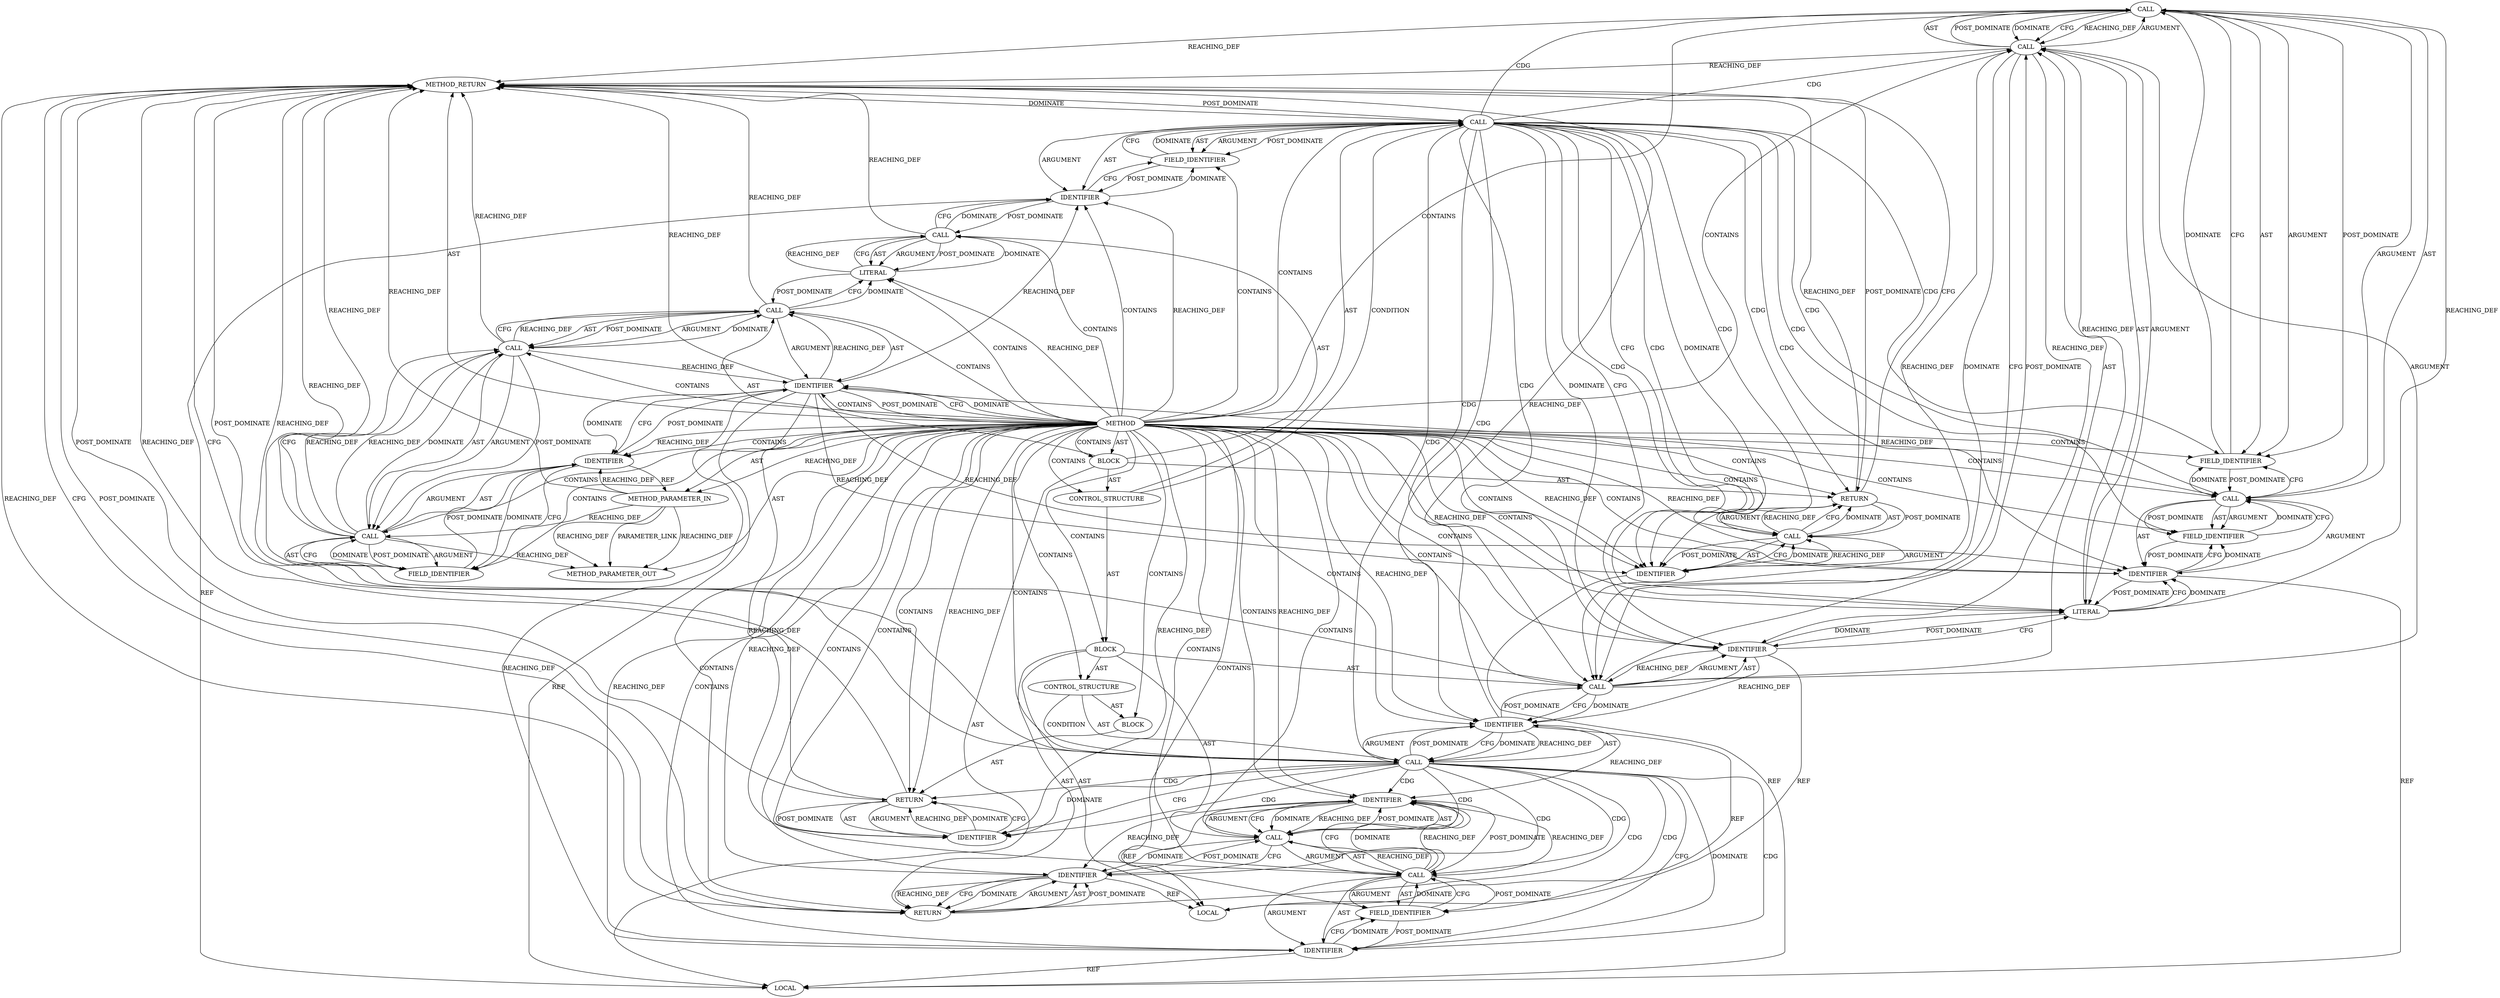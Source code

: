 digraph {
  8584 [label=CALL ORDER=2 ARGUMENT_INDEX=2 CODE="strp->sk->sk_allocation" COLUMN_NUMBER=22 METHOD_FULL_NAME="<operator>.indirectFieldAccess" LINE_NUMBER=104 TYPE_FULL_NAME="<empty>" DISPATCH_TYPE="STATIC_DISPATCH" SIGNATURE="" NAME="<operator>.indirectFieldAccess"]
  8578 [label=BLOCK ORDER=2 ARGUMENT_INDEX=-1 CODE="{
		struct sk_buff *skb;

		/* Replace anchor with an empty skb, this is a little
		 * dangerous but __tls_cur_msg() warns on empty skbs
		 * so hopefully we'll catch abuses.
		 */
		skb = alloc_skb(0, strp->sk->sk_allocation);
		if (!skb)
			return NULL;

		swap(strp->anchor, skb);
		return skb;
	}" COLUMN_NUMBER=23 LINE_NUMBER=97 TYPE_FULL_NAME="void"]
  8572 [label=CALL ORDER=3 ARGUMENT_INDEX=-1 CODE="WARN_ON(1)" COLUMN_NUMBER=2 METHOD_FULL_NAME="WARN_ON" LINE_NUMBER=94 TYPE_FULL_NAME="<empty>" DISPATCH_TYPE="STATIC_DISPATCH" SIGNATURE="" NAME="WARN_ON"]
  8582 [label=CALL ORDER=2 ARGUMENT_INDEX=2 CODE="alloc_skb(0, strp->sk->sk_allocation)" COLUMN_NUMBER=9 METHOD_FULL_NAME="alloc_skb" LINE_NUMBER=104 TYPE_FULL_NAME="<empty>" DISPATCH_TYPE="STATIC_DISPATCH" SIGNATURE="" NAME="alloc_skb"]
  8599 [label=IDENTIFIER ORDER=2 ARGUMENT_INDEX=2 CODE="skb" COLUMN_NUMBER=22 LINE_NUMBER=108 TYPE_FULL_NAME="sk_buff*" NAME="skb"]
  8564 [label=BLOCK ORDER=2 ARGUMENT_INDEX=-1 CODE="{
	struct tls_strparser *strp = &ctx->strp;

#ifdef CONFIG_TLS_DEVICE
	DEBUG_NET_WARN_ON_ONCE(!strp->anchor->decrypted);
#else
	/* This function turns an input into an output,
	 * that can only happen if we have offload.
	 */
	WARN_ON(1);
#endif

	if (strp->copy_mode) {
		struct sk_buff *skb;

		/* Replace anchor with an empty skb, this is a little
		 * dangerous but __tls_cur_msg() warns on empty skbs
		 * so hopefully we'll catch abuses.
		 */
		skb = alloc_skb(0, strp->sk->sk_allocation);
		if (!skb)
			return NULL;

		swap(strp->anchor, skb);
		return skb;
	}

	return tls_strp_msg_make_copy(strp);
}" COLUMN_NUMBER=1 LINE_NUMBER=85 TYPE_FULL_NAME="void"]
  8603 [label=CALL ORDER=1 ARGUMENT_INDEX=-1 CODE="tls_strp_msg_make_copy(strp)" COLUMN_NUMBER=9 METHOD_FULL_NAME="tls_strp_msg_make_copy" LINE_NUMBER=112 TYPE_FULL_NAME="<empty>" DISPATCH_TYPE="STATIC_DISPATCH" SIGNATURE="" NAME="tls_strp_msg_make_copy"]
  8580 [label=CALL ORDER=2 ARGUMENT_INDEX=-1 CODE="skb = alloc_skb(0, strp->sk->sk_allocation)" COLUMN_NUMBER=3 METHOD_FULL_NAME="<operator>.assignment" LINE_NUMBER=104 TYPE_FULL_NAME="<empty>" DISPATCH_TYPE="STATIC_DISPATCH" SIGNATURE="" NAME="<operator>.assignment"]
  8589 [label=CONTROL_STRUCTURE CONTROL_STRUCTURE_TYPE="IF" ORDER=3 PARSER_TYPE_NAME="CASTIfStatement" ARGUMENT_INDEX=-1 CODE="if (!skb)" COLUMN_NUMBER=3 LINE_NUMBER=105]
  8597 [label=IDENTIFIER ORDER=1 ARGUMENT_INDEX=1 CODE="strp" COLUMN_NUMBER=8 LINE_NUMBER=108 TYPE_FULL_NAME="tls_strparser*" NAME="strp"]
  8577 [label=FIELD_IDENTIFIER ORDER=2 ARGUMENT_INDEX=2 CODE="copy_mode" COLUMN_NUMBER=6 LINE_NUMBER=97 CANONICAL_NAME="copy_mode"]
  8581 [label=IDENTIFIER ORDER=1 ARGUMENT_INDEX=1 CODE="skb" COLUMN_NUMBER=3 LINE_NUMBER=104 TYPE_FULL_NAME="sk_buff*" NAME="skb"]
  8593 [label=RETURN ORDER=1 ARGUMENT_INDEX=1 CODE="return NULL;" COLUMN_NUMBER=4 LINE_NUMBER=106]
  8568 [label=CALL ORDER=2 ARGUMENT_INDEX=2 CODE="&ctx->strp" COLUMN_NUMBER=31 METHOD_FULL_NAME="<operator>.addressOf" LINE_NUMBER=86 TYPE_FULL_NAME="<empty>" DISPATCH_TYPE="STATIC_DISPATCH" SIGNATURE="" NAME="<operator>.addressOf"]
  8595 [label=CALL ORDER=4 ARGUMENT_INDEX=-1 CODE="swap(strp->anchor, skb)" COLUMN_NUMBER=3 METHOD_FULL_NAME="swap" LINE_NUMBER=108 TYPE_FULL_NAME="<empty>" DISPATCH_TYPE="STATIC_DISPATCH" SIGNATURE="" NAME="swap"]
  8573 [label=LITERAL ORDER=1 ARGUMENT_INDEX=1 CODE="1" COLUMN_NUMBER=10 LINE_NUMBER=94 TYPE_FULL_NAME="int"]
  21510 [label=METHOD_PARAMETER_OUT ORDER=1 CODE="struct tls_sw_context_rx *ctx" IS_VARIADIC=false COLUMN_NUMBER=37 LINE_NUMBER=84 TYPE_FULL_NAME="tls_sw_context_rx*" EVALUATION_STRATEGY="BY_VALUE" INDEX=1 NAME="ctx"]
  8575 [label=CALL ORDER=1 ARGUMENT_INDEX=-1 CODE="strp->copy_mode" COLUMN_NUMBER=6 METHOD_FULL_NAME="<operator>.indirectFieldAccess" LINE_NUMBER=97 TYPE_FULL_NAME="<empty>" DISPATCH_TYPE="STATIC_DISPATCH" SIGNATURE="" NAME="<operator>.indirectFieldAccess"]
  8567 [label=IDENTIFIER ORDER=1 ARGUMENT_INDEX=1 CODE="strp" COLUMN_NUMBER=24 LINE_NUMBER=86 TYPE_FULL_NAME="tls_strparser*" NAME="strp"]
  8565 [label=LOCAL ORDER=1 CODE="struct tls_strparser* strp" COLUMN_NUMBER=23 LINE_NUMBER=86 TYPE_FULL_NAME="tls_strparser*" NAME="strp"]
  8570 [label=IDENTIFIER ORDER=1 ARGUMENT_INDEX=1 CODE="ctx" COLUMN_NUMBER=32 LINE_NUMBER=86 TYPE_FULL_NAME="tls_sw_context_rx*" NAME="ctx"]
  8583 [label=LITERAL ORDER=1 ARGUMENT_INDEX=1 CODE="0" COLUMN_NUMBER=19 LINE_NUMBER=104 TYPE_FULL_NAME="int"]
  8571 [label=FIELD_IDENTIFIER ORDER=2 ARGUMENT_INDEX=2 CODE="strp" COLUMN_NUMBER=32 LINE_NUMBER=86 CANONICAL_NAME="strp"]
  8591 [label=IDENTIFIER ORDER=1 ARGUMENT_INDEX=1 CODE="skb" COLUMN_NUMBER=8 LINE_NUMBER=105 TYPE_FULL_NAME="sk_buff*" NAME="skb"]
  8598 [label=FIELD_IDENTIFIER ORDER=2 ARGUMENT_INDEX=2 CODE="anchor" COLUMN_NUMBER=8 LINE_NUMBER=108 CANONICAL_NAME="anchor"]
  8592 [label=BLOCK ORDER=2 ARGUMENT_INDEX=-1 CODE="<empty>" COLUMN_NUMBER=4 LINE_NUMBER=106 TYPE_FULL_NAME="void"]
  8574 [label=CONTROL_STRUCTURE CONTROL_STRUCTURE_TYPE="IF" ORDER=4 PARSER_TYPE_NAME="CASTIfStatement" ARGUMENT_INDEX=-1 CODE="if (strp->copy_mode)" COLUMN_NUMBER=2 LINE_NUMBER=97]
  8563 [label=METHOD_PARAMETER_IN ORDER=1 CODE="struct tls_sw_context_rx *ctx" IS_VARIADIC=false COLUMN_NUMBER=37 LINE_NUMBER=84 TYPE_FULL_NAME="tls_sw_context_rx*" EVALUATION_STRATEGY="BY_VALUE" INDEX=1 NAME="ctx"]
  8604 [label=IDENTIFIER ORDER=1 ARGUMENT_INDEX=1 CODE="strp" COLUMN_NUMBER=32 LINE_NUMBER=112 TYPE_FULL_NAME="tls_strparser*" NAME="strp"]
  8601 [label=IDENTIFIER ORDER=1 ARGUMENT_INDEX=-1 CODE="skb" COLUMN_NUMBER=10 LINE_NUMBER=109 TYPE_FULL_NAME="sk_buff*" NAME="skb"]
  8596 [label=CALL ORDER=1 ARGUMENT_INDEX=1 CODE="strp->anchor" COLUMN_NUMBER=8 METHOD_FULL_NAME="<operator>.indirectFieldAccess" LINE_NUMBER=108 TYPE_FULL_NAME="<empty>" DISPATCH_TYPE="STATIC_DISPATCH" SIGNATURE="" NAME="<operator>.indirectFieldAccess"]
  8585 [label=CALL ORDER=1 ARGUMENT_INDEX=1 CODE="strp->sk" COLUMN_NUMBER=22 METHOD_FULL_NAME="<operator>.indirectFieldAccess" LINE_NUMBER=104 TYPE_FULL_NAME="<empty>" DISPATCH_TYPE="STATIC_DISPATCH" SIGNATURE="" NAME="<operator>.indirectFieldAccess"]
  8590 [label=CALL ORDER=1 ARGUMENT_INDEX=-1 CODE="!skb" COLUMN_NUMBER=7 METHOD_FULL_NAME="<operator>.logicalNot" LINE_NUMBER=105 TYPE_FULL_NAME="<empty>" DISPATCH_TYPE="STATIC_DISPATCH" SIGNATURE="" NAME="<operator>.logicalNot"]
  8587 [label=FIELD_IDENTIFIER ORDER=2 ARGUMENT_INDEX=2 CODE="sk" COLUMN_NUMBER=22 LINE_NUMBER=104 CANONICAL_NAME="sk"]
  8586 [label=IDENTIFIER ORDER=1 ARGUMENT_INDEX=1 CODE="strp" COLUMN_NUMBER=22 LINE_NUMBER=104 TYPE_FULL_NAME="tls_strparser*" NAME="strp"]
  8576 [label=IDENTIFIER ORDER=1 ARGUMENT_INDEX=1 CODE="strp" COLUMN_NUMBER=6 LINE_NUMBER=97 TYPE_FULL_NAME="tls_strparser*" NAME="strp"]
  8562 [label=METHOD COLUMN_NUMBER=1 LINE_NUMBER=84 COLUMN_NUMBER_END=1 IS_EXTERNAL=false SIGNATURE="struct sk_buff tls_strp_msg_detach (tls_sw_context_rx*)" NAME="tls_strp_msg_detach" AST_PARENT_TYPE="TYPE_DECL" AST_PARENT_FULL_NAME="tls_strp.c:<global>" ORDER=7 CODE="struct sk_buff *tls_strp_msg_detach(struct tls_sw_context_rx *ctx)
{
	struct tls_strparser *strp = &ctx->strp;

#ifdef CONFIG_TLS_DEVICE
	DEBUG_NET_WARN_ON_ONCE(!strp->anchor->decrypted);
#else
	/* This function turns an input into an output,
	 * that can only happen if we have offload.
	 */
	WARN_ON(1);
#endif

	if (strp->copy_mode) {
		struct sk_buff *skb;

		/* Replace anchor with an empty skb, this is a little
		 * dangerous but __tls_cur_msg() warns on empty skbs
		 * so hopefully we'll catch abuses.
		 */
		skb = alloc_skb(0, strp->sk->sk_allocation);
		if (!skb)
			return NULL;

		swap(strp->anchor, skb);
		return skb;
	}

	return tls_strp_msg_make_copy(strp);
}" FULL_NAME="tls_strp_msg_detach" LINE_NUMBER_END=113 FILENAME="tls_strp.c"]
  8579 [label=LOCAL ORDER=1 CODE="struct sk_buff* skb" COLUMN_NUMBER=18 LINE_NUMBER=98 TYPE_FULL_NAME="sk_buff*" NAME="skb"]
  8566 [label=CALL ORDER=2 ARGUMENT_INDEX=-1 CODE="*strp = &ctx->strp" COLUMN_NUMBER=23 METHOD_FULL_NAME="<operator>.assignment" LINE_NUMBER=86 TYPE_FULL_NAME="<empty>" DISPATCH_TYPE="STATIC_DISPATCH" SIGNATURE="" NAME="<operator>.assignment"]
  8605 [label=METHOD_RETURN ORDER=3 CODE="RET" COLUMN_NUMBER=1 LINE_NUMBER=84 TYPE_FULL_NAME="struct sk_buff" EVALUATION_STRATEGY="BY_VALUE"]
  8588 [label=FIELD_IDENTIFIER ORDER=2 ARGUMENT_INDEX=2 CODE="sk_allocation" COLUMN_NUMBER=22 LINE_NUMBER=104 CANONICAL_NAME="sk_allocation"]
  8600 [label=RETURN ORDER=5 ARGUMENT_INDEX=-1 CODE="return skb;" COLUMN_NUMBER=3 LINE_NUMBER=109]
  8594 [label=IDENTIFIER ORDER=1 ARGUMENT_INDEX=-1 CODE="NULL" COLUMN_NUMBER=11 LINE_NUMBER=106 TYPE_FULL_NAME="ANY" NAME="NULL"]
  8602 [label=RETURN ORDER=5 ARGUMENT_INDEX=-1 CODE="return tls_strp_msg_make_copy(strp);" COLUMN_NUMBER=2 LINE_NUMBER=112]
  8569 [label=CALL ORDER=1 ARGUMENT_INDEX=1 CODE="ctx->strp" COLUMN_NUMBER=32 METHOD_FULL_NAME="<operator>.indirectFieldAccess" LINE_NUMBER=86 TYPE_FULL_NAME="<empty>" DISPATCH_TYPE="STATIC_DISPATCH" SIGNATURE="" NAME="<operator>.indirectFieldAccess"]
  8562 -> 8586 [label=REACHING_DEF VARIABLE=""]
  8576 -> 8565 [label=REF ]
  8562 -> 8594 [label=REACHING_DEF VARIABLE=""]
  8599 -> 8579 [label=REF ]
  8590 -> 8600 [label=CDG ]
  8575 -> 8577 [label=AST ]
  8605 -> 8602 [label=POST_DOMINATE ]
  8564 -> 8572 [label=AST ]
  8571 -> 8569 [label=CFG ]
  8562 -> 8574 [label=CONTAINS ]
  8605 -> 8600 [label=POST_DOMINATE ]
  8575 -> 8583 [label=CDG ]
  8568 -> 8569 [label=AST ]
  8590 -> 8593 [label=CDG ]
  8574 -> 8578 [label=AST ]
  8583 -> 8581 [label=POST_DOMINATE ]
  8566 -> 8568 [label=AST ]
  8580 -> 8591 [label=CFG ]
  8590 -> 8605 [label=REACHING_DEF VARIABLE="!skb"]
  8578 -> 8589 [label=AST ]
  8581 -> 8579 [label=REF ]
  8591 -> 8579 [label=REF ]
  8572 -> 8573 [label=AST ]
  8572 -> 8576 [label=CFG ]
  8562 -> 8593 [label=CONTAINS ]
  8562 -> 8571 [label=CONTAINS ]
  8562 -> 8576 [label=CONTAINS ]
  8590 -> 8595 [label=CDG ]
  8562 -> 8567 [label=CFG ]
  8568 -> 8566 [label=DOMINATE ]
  8580 -> 8605 [label=REACHING_DEF VARIABLE="skb = alloc_skb(0, strp->sk->sk_allocation)"]
  8584 -> 8605 [label=REACHING_DEF VARIABLE="strp->sk->sk_allocation"]
  8562 -> 8568 [label=CONTAINS ]
  8600 -> 8601 [label=ARGUMENT ]
  8562 -> 8580 [label=CONTAINS ]
  8599 -> 8596 [label=POST_DOMINATE ]
  8566 -> 8573 [label=CFG ]
  8598 -> 8597 [label=POST_DOMINATE ]
  8575 -> 8591 [label=CDG ]
  8562 -> 8583 [label=CONTAINS ]
  8562 -> 8587 [label=CONTAINS ]
  8567 -> 8570 [label=DOMINATE ]
  8575 -> 8580 [label=CDG ]
  8595 -> 8601 [label=CFG ]
  8562 -> 8567 [label=DOMINATE ]
  8593 -> 8594 [label=POST_DOMINATE ]
  8594 -> 8593 [label=REACHING_DEF VARIABLE="NULL"]
  8562 -> 8583 [label=REACHING_DEF VARIABLE=""]
  8563 -> 21510 [label=PARAMETER_LINK ]
  8584 -> 8582 [label=DOMINATE ]
  8590 -> 8597 [label=CFG ]
  8582 -> 8580 [label=REACHING_DEF VARIABLE="alloc_skb(0, strp->sk->sk_allocation)"]
  8593 -> 8594 [label=AST ]
  8575 -> 8577 [label=ARGUMENT ]
  8599 -> 8595 [label=CFG ]
  8562 -> 8595 [label=CONTAINS ]
  8590 -> 8591 [label=AST ]
  8562 -> 8577 [label=CONTAINS ]
  8601 -> 8595 [label=POST_DOMINATE ]
  8575 -> 8576 [label=ARGUMENT ]
  8602 -> 8603 [label=AST ]
  8570 -> 8571 [label=DOMINATE ]
  8597 -> 8565 [label=REF ]
  8569 -> 8571 [label=AST ]
  8569 -> 8568 [label=CFG ]
  8562 -> 8605 [label=AST ]
  8605 -> 8593 [label=POST_DOMINATE ]
  8562 -> 8563 [label=REACHING_DEF VARIABLE=""]
  8566 -> 8568 [label=ARGUMENT ]
  8599 -> 8595 [label=DOMINATE ]
  8594 -> 8593 [label=DOMINATE ]
  8585 -> 8588 [label=CFG ]
  8562 -> 8601 [label=REACHING_DEF VARIABLE=""]
  8590 -> 8594 [label=CDG ]
  8583 -> 8586 [label=CFG ]
  8575 -> 8604 [label=CFG ]
  8574 -> 8575 [label=AST ]
  8573 -> 8572 [label=DOMINATE ]
  8593 -> 8605 [label=REACHING_DEF VARIABLE="<RET>"]
  8587 -> 8586 [label=POST_DOMINATE ]
  8562 -> 8604 [label=CONTAINS ]
  8572 -> 8576 [label=DOMINATE ]
  8589 -> 8590 [label=AST ]
  8578 -> 8600 [label=AST ]
  8575 -> 8586 [label=CDG ]
  8573 -> 8566 [label=POST_DOMINATE ]
  8576 -> 8577 [label=DOMINATE ]
  8581 -> 8583 [label=CFG ]
  8604 -> 8603 [label=CFG ]
  8575 -> 8604 [label=CDG ]
  8589 -> 8592 [label=AST ]
  8582 -> 8580 [label=DOMINATE ]
  8602 -> 8605 [label=CFG ]
  8604 -> 8603 [label=DOMINATE ]
  8562 -> 8581 [label=CONTAINS ]
  8577 -> 8575 [label=CFG ]
  8564 -> 8565 [label=AST ]
  8576 -> 8572 [label=POST_DOMINATE ]
  8567 -> 8604 [label=REACHING_DEF VARIABLE="strp"]
  8563 -> 21510 [label=REACHING_DEF VARIABLE="ctx"]
  8563 -> 21510 [label=REACHING_DEF VARIABLE="ctx"]
  8593 -> 8605 [label=CFG ]
  8562 -> 8582 [label=CONTAINS ]
  8582 -> 8581 [label=REACHING_DEF VARIABLE="alloc_skb(0, strp->sk->sk_allocation)"]
  8582 -> 8580 [label=CFG ]
  8596 -> 8597 [label=ARGUMENT ]
  8591 -> 8605 [label=REACHING_DEF VARIABLE="skb"]
  8590 -> 8597 [label=DOMINATE ]
  8575 -> 8584 [label=CDG ]
  8601 -> 8600 [label=REACHING_DEF VARIABLE="skb"]
  8563 -> 8570 [label=REACHING_DEF VARIABLE="ctx"]
  8596 -> 8599 [label=CFG ]
  8562 -> 8563 [label=AST ]
  8567 -> 8562 [label=POST_DOMINATE ]
  8562 -> 8597 [label=REACHING_DEF VARIABLE=""]
  8570 -> 8563 [label=REF ]
  8590 -> 8599 [label=CDG ]
  8562 -> 8570 [label=CONTAINS ]
  8568 -> 8569 [label=ARGUMENT ]
  8585 -> 8586 [label=ARGUMENT ]
  8590 -> 8597 [label=CDG ]
  8575 -> 8590 [label=CDG ]
  8597 -> 8598 [label=CFG ]
  8566 -> 8567 [label=ARGUMENT ]
  8595 -> 8599 [label=POST_DOMINATE ]
  8580 -> 8582 [label=POST_DOMINATE ]
  8580 -> 8582 [label=AST ]
  8585 -> 8587 [label=POST_DOMINATE ]
  8596 -> 8597 [label=AST ]
  8585 -> 8586 [label=AST ]
  8603 -> 8604 [label=ARGUMENT ]
  8596 -> 8598 [label=POST_DOMINATE ]
  8567 -> 8566 [label=REACHING_DEF VARIABLE="strp"]
  8575 -> 8581 [label=DOMINATE ]
  8562 -> 8602 [label=CONTAINS ]
  8573 -> 8572 [label=REACHING_DEF VARIABLE="1"]
  8562 -> 8592 [label=CONTAINS ]
  8562 -> 8566 [label=CONTAINS ]
  8562 -> 8590 [label=CONTAINS ]
  8597 -> 8598 [label=DOMINATE ]
  8575 -> 8605 [label=DOMINATE ]
  8594 -> 8593 [label=CFG ]
  8564 -> 8602 [label=AST ]
  8577 -> 8576 [label=POST_DOMINATE ]
  8562 -> 8584 [label=CONTAINS ]
  8598 -> 8596 [label=DOMINATE ]
  8599 -> 8596 [label=REACHING_DEF VARIABLE="skb"]
  8569 -> 8568 [label=REACHING_DEF VARIABLE="ctx->strp"]
  8569 -> 8568 [label=REACHING_DEF VARIABLE="ctx->strp"]
  8569 -> 8571 [label=POST_DOMINATE ]
  8568 -> 8566 [label=CFG ]
  8575 -> 8603 [label=CDG ]
  8575 -> 8581 [label=CFG ]
  8588 -> 8585 [label=POST_DOMINATE ]
  8584 -> 8582 [label=CFG ]
  8584 -> 8582 [label=REACHING_DEF VARIABLE="strp->sk->sk_allocation"]
  8590 -> 8591 [label=ARGUMENT ]
  8575 -> 8587 [label=CDG ]
  8603 -> 8602 [label=REACHING_DEF VARIABLE="tls_strp_msg_make_copy(strp)"]
  8586 -> 8583 [label=POST_DOMINATE ]
  8591 -> 8590 [label=CFG ]
  8600 -> 8601 [label=AST ]
  8562 -> 8564 [label=CONTAINS ]
  8586 -> 8587 [label=CFG ]
  8569 -> 8570 [label=ARGUMENT ]
  8568 -> 8566 [label=REACHING_DEF VARIABLE="&ctx->strp"]
  8605 -> 8590 [label=POST_DOMINATE ]
  8585 -> 8587 [label=AST ]
  8583 -> 8584 [label=REACHING_DEF VARIABLE="0"]
  8566 -> 8605 [label=REACHING_DEF VARIABLE="*strp = &ctx->strp"]
  8562 -> 8596 [label=CONTAINS ]
  8582 -> 8605 [label=REACHING_DEF VARIABLE="alloc_skb(0, strp->sk->sk_allocation)"]
  8587 -> 8585 [label=DOMINATE ]
  8580 -> 8591 [label=DOMINATE ]
  8562 -> 21510 [label=AST ]
  8590 -> 8596 [label=CDG ]
  8582 -> 8584 [label=ARGUMENT ]
  8604 -> 8603 [label=REACHING_DEF VARIABLE="strp"]
  8596 -> 8599 [label=DOMINATE ]
  8596 -> 8595 [label=REACHING_DEF VARIABLE="strp->anchor"]
  8576 -> 8577 [label=CFG ]
  8569 -> 21510 [label=REACHING_DEF VARIABLE="ctx->strp"]
  8602 -> 8605 [label=REACHING_DEF VARIABLE="<RET>"]
  8590 -> 8594 [label=DOMINATE ]
  8562 -> 8569 [label=CONTAINS ]
  8562 -> 8573 [label=CONTAINS ]
  8574 -> 8575 [label=CONDITION ]
  8581 -> 8580 [label=REACHING_DEF VARIABLE="skb"]
  8582 -> 8584 [label=AST ]
  8569 -> 8571 [label=ARGUMENT ]
  8584 -> 8588 [label=AST ]
  8583 -> 8586 [label=DOMINATE ]
  8600 -> 8605 [label=REACHING_DEF VARIABLE="<RET>"]
  8588 -> 8584 [label=DOMINATE ]
  8567 -> 8586 [label=REACHING_DEF VARIABLE="strp"]
  8562 -> 8601 [label=CONTAINS ]
  8590 -> 8598 [label=CDG ]
  8584 -> 8588 [label=ARGUMENT ]
  8571 -> 8569 [label=DOMINATE ]
  8575 -> 8582 [label=CDG ]
  8580 -> 8582 [label=ARGUMENT ]
  8569 -> 8570 [label=AST ]
  8591 -> 8580 [label=POST_DOMINATE ]
  8604 -> 8565 [label=REF ]
  8601 -> 8600 [label=CFG ]
  8563 -> 8569 [label=REACHING_DEF VARIABLE="ctx"]
  8588 -> 8584 [label=CFG ]
  8603 -> 8602 [label=CFG ]
  8605 -> 8575 [label=POST_DOMINATE ]
  8562 -> 8591 [label=CONTAINS ]
  8592 -> 8593 [label=AST ]
  8566 -> 8568 [label=POST_DOMINATE ]
  8585 -> 8587 [label=ARGUMENT ]
  8590 -> 8601 [label=CDG ]
  8582 -> 8583 [label=AST ]
  8562 -> 8576 [label=REACHING_DEF VARIABLE=""]
  8589 -> 8590 [label=CONDITION ]
  8572 -> 8605 [label=REACHING_DEF VARIABLE="WARN_ON(1)"]
  8562 -> 8603 [label=CONTAINS ]
  8603 -> 8604 [label=POST_DOMINATE ]
  8603 -> 8604 [label=AST ]
  8585 -> 8588 [label=DOMINATE ]
  8586 -> 8587 [label=DOMINATE ]
  8564 -> 8574 [label=AST ]
  8570 -> 8571 [label=CFG ]
  8562 -> 8570 [label=REACHING_DEF VARIABLE=""]
  8575 -> 8585 [label=CDG ]
  8599 -> 8601 [label=REACHING_DEF VARIABLE="skb"]
  8562 -> 8597 [label=CONTAINS ]
  8571 -> 8570 [label=POST_DOMINATE ]
  8562 -> 8599 [label=REACHING_DEF VARIABLE=""]
  8581 -> 8591 [label=REACHING_DEF VARIABLE="skb"]
  8582 -> 8584 [label=POST_DOMINATE ]
  8567 -> 8585 [label=REACHING_DEF VARIABLE="strp"]
  8578 -> 8580 [label=AST ]
  8596 -> 8598 [label=ARGUMENT ]
  8581 -> 8583 [label=DOMINATE ]
  8575 -> 8602 [label=CDG ]
  8567 -> 8605 [label=REACHING_DEF VARIABLE="strp"]
  8563 -> 8605 [label=REACHING_DEF VARIABLE="ctx"]
  8575 -> 8588 [label=CDG ]
  8566 -> 8567 [label=AST ]
  8567 -> 8570 [label=CFG ]
  8591 -> 8590 [label=DOMINATE ]
  8599 -> 8595 [label=REACHING_DEF VARIABLE="skb"]
  8601 -> 8579 [label=REF ]
  8602 -> 8603 [label=POST_DOMINATE ]
  8578 -> 8579 [label=AST ]
  8590 -> 8594 [label=CFG ]
  8573 -> 8572 [label=CFG ]
  8595 -> 8599 [label=AST ]
  8562 -> 8598 [label=CONTAINS ]
  8603 -> 8602 [label=DOMINATE ]
  8562 -> 8588 [label=CONTAINS ]
  8595 -> 8601 [label=DOMINATE ]
  8562 -> 8564 [label=AST ]
  8600 -> 8601 [label=POST_DOMINATE ]
  8578 -> 8595 [label=AST ]
  8562 -> 8578 [label=CONTAINS ]
  8562 -> 8586 [label=CONTAINS ]
  8562 -> 8575 [label=CONTAINS ]
  8562 -> 8572 [label=CONTAINS ]
  8567 -> 8576 [label=REACHING_DEF VARIABLE="strp"]
  8569 -> 8568 [label=DOMINATE ]
  8598 -> 8596 [label=CFG ]
  8567 -> 8597 [label=REACHING_DEF VARIABLE="strp"]
  8601 -> 8600 [label=DOMINATE ]
  8562 -> 8593 [label=REACHING_DEF VARIABLE=""]
  8584 -> 8588 [label=POST_DOMINATE ]
  8595 -> 8596 [label=ARGUMENT ]
  8566 -> 8573 [label=DOMINATE ]
  8575 -> 8604 [label=DOMINATE ]
  8595 -> 8599 [label=ARGUMENT ]
  8572 -> 8573 [label=ARGUMENT ]
  8590 -> 8591 [label=POST_DOMINATE ]
  8572 -> 8573 [label=POST_DOMINATE ]
  8567 -> 8596 [label=REACHING_DEF VARIABLE="strp"]
  8568 -> 8569 [label=POST_DOMINATE ]
  8596 -> 8598 [label=AST ]
  8586 -> 8565 [label=REF ]
  8596 -> 8599 [label=REACHING_DEF VARIABLE="strp->anchor"]
  8575 -> 8576 [label=AST ]
  8569 -> 8605 [label=REACHING_DEF VARIABLE="ctx->strp"]
  8580 -> 8581 [label=ARGUMENT ]
  8562 -> 8604 [label=REACHING_DEF VARIABLE=""]
  8562 -> 8594 [label=CONTAINS ]
  8593 -> 8594 [label=ARGUMENT ]
  8584 -> 8585 [label=ARGUMENT ]
  8595 -> 8596 [label=AST ]
  8562 -> 8600 [label=CONTAINS ]
  8562 -> 8599 [label=CONTAINS ]
  8582 -> 8583 [label=ARGUMENT ]
  8568 -> 8605 [label=REACHING_DEF VARIABLE="&ctx->strp"]
  8562 -> 8567 [label=CONTAINS ]
  8570 -> 8567 [label=POST_DOMINATE ]
  8583 -> 8582 [label=REACHING_DEF VARIABLE="0"]
  8602 -> 8603 [label=ARGUMENT ]
  8562 -> 8591 [label=REACHING_DEF VARIABLE=""]
  8591 -> 8599 [label=REACHING_DEF VARIABLE="skb"]
  8562 -> 8589 [label=CONTAINS ]
  8564 -> 8566 [label=AST ]
  8587 -> 8585 [label=CFG ]
  8562 -> 8585 [label=CONTAINS ]
  8575 -> 8581 [label=CDG ]
  8580 -> 8581 [label=AST ]
  8568 -> 8567 [label=REACHING_DEF VARIABLE="&ctx->strp"]
  8584 -> 8585 [label=AST ]
  8577 -> 8575 [label=DOMINATE ]
  8600 -> 8605 [label=CFG ]
  8567 -> 8565 [label=REF ]
  8562 -> 8573 [label=REACHING_DEF VARIABLE=""]
  8575 -> 8577 [label=POST_DOMINATE ]
  8591 -> 8590 [label=REACHING_DEF VARIABLE="skb"]
}
